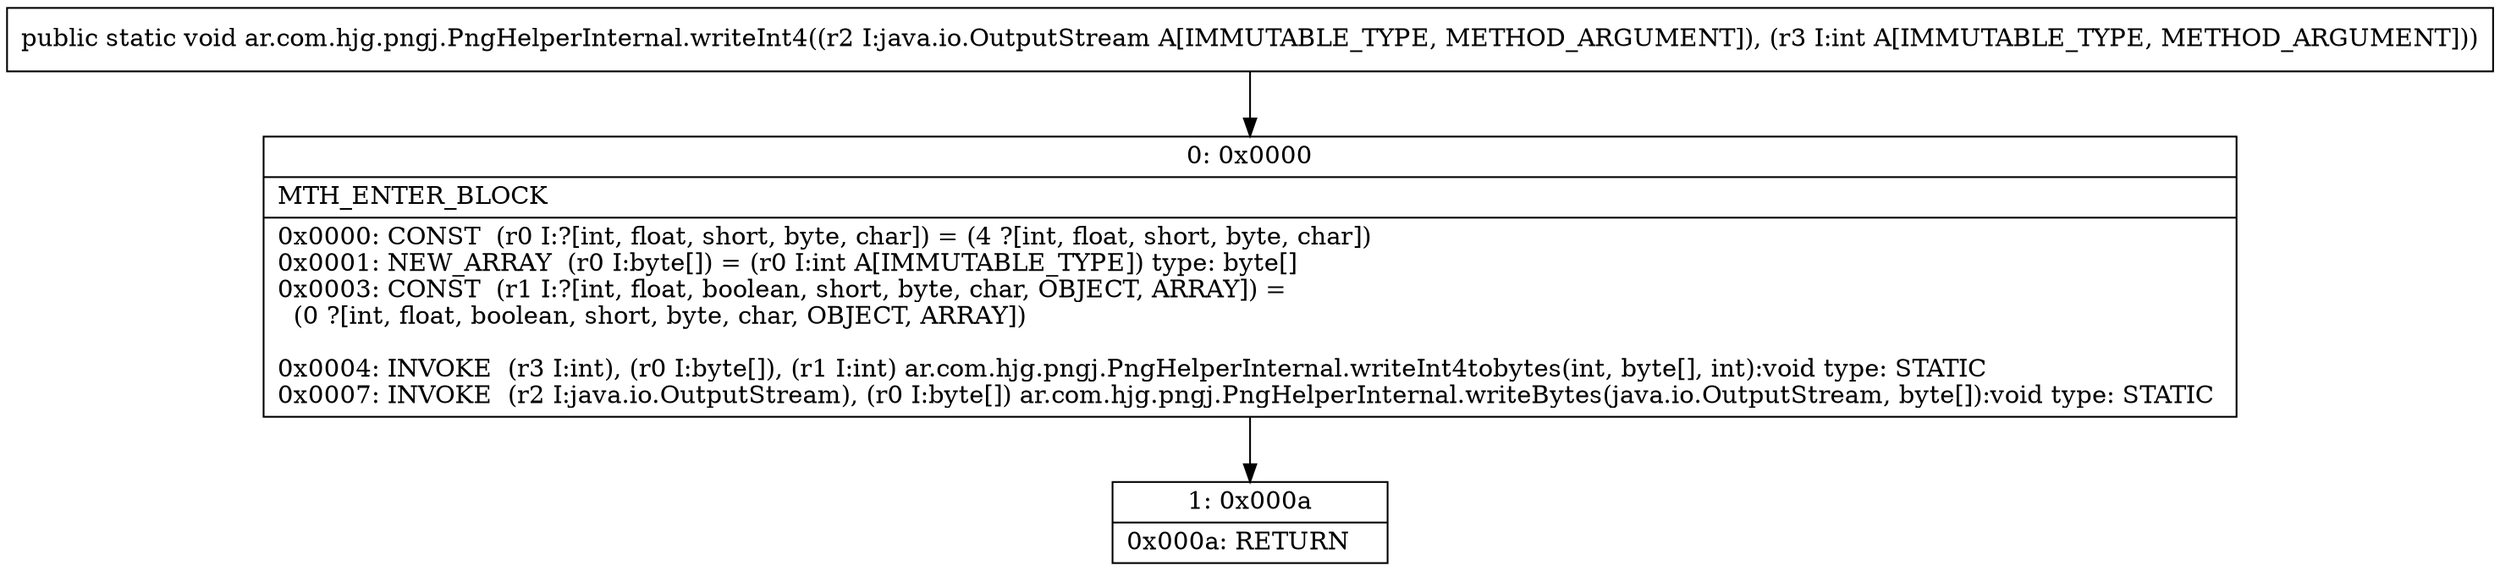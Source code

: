 digraph "CFG forar.com.hjg.pngj.PngHelperInternal.writeInt4(Ljava\/io\/OutputStream;I)V" {
Node_0 [shape=record,label="{0\:\ 0x0000|MTH_ENTER_BLOCK\l|0x0000: CONST  (r0 I:?[int, float, short, byte, char]) = (4 ?[int, float, short, byte, char]) \l0x0001: NEW_ARRAY  (r0 I:byte[]) = (r0 I:int A[IMMUTABLE_TYPE]) type: byte[] \l0x0003: CONST  (r1 I:?[int, float, boolean, short, byte, char, OBJECT, ARRAY]) = \l  (0 ?[int, float, boolean, short, byte, char, OBJECT, ARRAY])\l \l0x0004: INVOKE  (r3 I:int), (r0 I:byte[]), (r1 I:int) ar.com.hjg.pngj.PngHelperInternal.writeInt4tobytes(int, byte[], int):void type: STATIC \l0x0007: INVOKE  (r2 I:java.io.OutputStream), (r0 I:byte[]) ar.com.hjg.pngj.PngHelperInternal.writeBytes(java.io.OutputStream, byte[]):void type: STATIC \l}"];
Node_1 [shape=record,label="{1\:\ 0x000a|0x000a: RETURN   \l}"];
MethodNode[shape=record,label="{public static void ar.com.hjg.pngj.PngHelperInternal.writeInt4((r2 I:java.io.OutputStream A[IMMUTABLE_TYPE, METHOD_ARGUMENT]), (r3 I:int A[IMMUTABLE_TYPE, METHOD_ARGUMENT])) }"];
MethodNode -> Node_0;
Node_0 -> Node_1;
}

